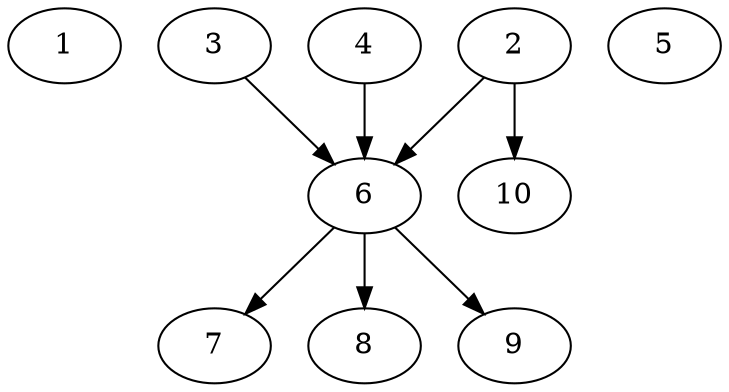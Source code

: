 // DAG automatically generated by daggen at Tue Jul 18 11:30:58 2017
// ./daggen --dot -n 10 --fat 0.8 --regular 0.2 --density 0.8 --jump 2 
digraph G {
  1 [size="782757789696", alpha="0.18"]
  2 [size="3749936554", alpha="0.10"]
  2 -> 6 [size ="75497472"]
  2 -> 10 [size ="75497472"]
  3 [size="85748326344", alpha="0.18"]
  3 -> 6 [size ="75497472"]
  4 [size="782757789696", alpha="0.00"]
  4 -> 6 [size ="679477248"]
  5 [size="37735793120", alpha="0.04"]
  6 [size="1587429758", alpha="0.16"]
  6 -> 7 [size ="134217728"]
  6 -> 8 [size ="134217728"]
  6 -> 9 [size ="134217728"]
  7 [size="34816474401", alpha="0.09"]
  8 [size="176072237754", alpha="0.11"]
  9 [size="68719476736", alpha="0.09"]
  10 [size="144927682405", alpha="0.01"]
}
